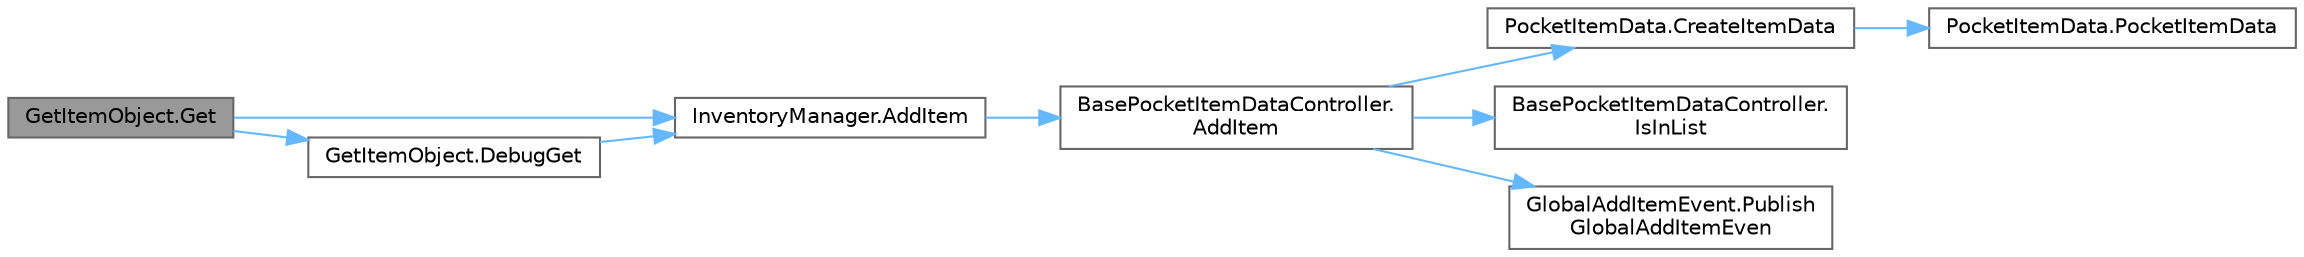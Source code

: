 digraph "GetItemObject.Get"
{
 // LATEX_PDF_SIZE
  bgcolor="transparent";
  edge [fontname=Helvetica,fontsize=10,labelfontname=Helvetica,labelfontsize=10];
  node [fontname=Helvetica,fontsize=10,shape=box,height=0.2,width=0.4];
  rankdir="LR";
  Node1 [id="Node000001",label="GetItemObject.Get",height=0.2,width=0.4,color="gray40", fillcolor="grey60", style="filled", fontcolor="black",tooltip=" "];
  Node1 -> Node2 [id="edge1_Node000001_Node000002",color="steelblue1",style="solid",tooltip=" "];
  Node2 [id="Node000002",label="InventoryManager.AddItem",height=0.2,width=0.4,color="grey40", fillcolor="white", style="filled",URL="$class_inventory_manager.html#a2ce5b893ac97abfea13be83a816433da",tooltip="アイテムリストに引数アイテムを追加する"];
  Node2 -> Node3 [id="edge2_Node000002_Node000003",color="steelblue1",style="solid",tooltip=" "];
  Node3 [id="Node000003",label="BasePocketItemDataController.\lAddItem",height=0.2,width=0.4,color="grey40", fillcolor="white", style="filled",URL="$class_base_pocket_item_data_controller.html#a5ab16844f7e6447b94f61dd6369d49a2",tooltip="アイテムリストに引数アイテムを追加する"];
  Node3 -> Node4 [id="edge3_Node000003_Node000004",color="steelblue1",style="solid",tooltip=" "];
  Node4 [id="Node000004",label="PocketItemData.CreateItemData",height=0.2,width=0.4,color="grey40", fillcolor="white", style="filled",URL="$class_pocket_item_data.html#a71242a159ba5815655935371c9b5f5ea",tooltip=" "];
  Node4 -> Node5 [id="edge4_Node000004_Node000005",color="steelblue1",style="solid",tooltip=" "];
  Node5 [id="Node000005",label="PocketItemData.PocketItemData",height=0.2,width=0.4,color="grey40", fillcolor="white", style="filled",URL="$class_pocket_item_data.html#ac02fc47a2895d9f217f962bf85c04da8",tooltip=" "];
  Node3 -> Node6 [id="edge5_Node000003_Node000006",color="steelblue1",style="solid",tooltip=" "];
  Node6 [id="Node000006",label="BasePocketItemDataController.\lIsInList",height=0.2,width=0.4,color="grey40", fillcolor="white", style="filled",URL="$class_base_pocket_item_data_controller.html#a43c662d00d00b34570fdf965fa70a970",tooltip="ポケット空き容量が最大数に達しているか確認するメソッド"];
  Node3 -> Node7 [id="edge6_Node000003_Node000007",color="steelblue1",style="solid",tooltip=" "];
  Node7 [id="Node000007",label="GlobalAddItemEvent.Publish\lGlobalAddItemEven",height=0.2,width=0.4,color="grey40", fillcolor="white", style="filled",URL="$class_global_add_item_event.html#a50fa59b75471f2e9b05c33be3680cdd4",tooltip=" "];
  Node1 -> Node8 [id="edge7_Node000001_Node000008",color="steelblue1",style="solid",tooltip=" "];
  Node8 [id="Node000008",label="GetItemObject.DebugGet",height=0.2,width=0.4,color="grey40", fillcolor="white", style="filled",URL="$class_get_item_object.html#a97dd1166320b08670b841af94266cb44",tooltip=" "];
  Node8 -> Node2 [id="edge8_Node000008_Node000002",color="steelblue1",style="solid",tooltip=" "];
}
